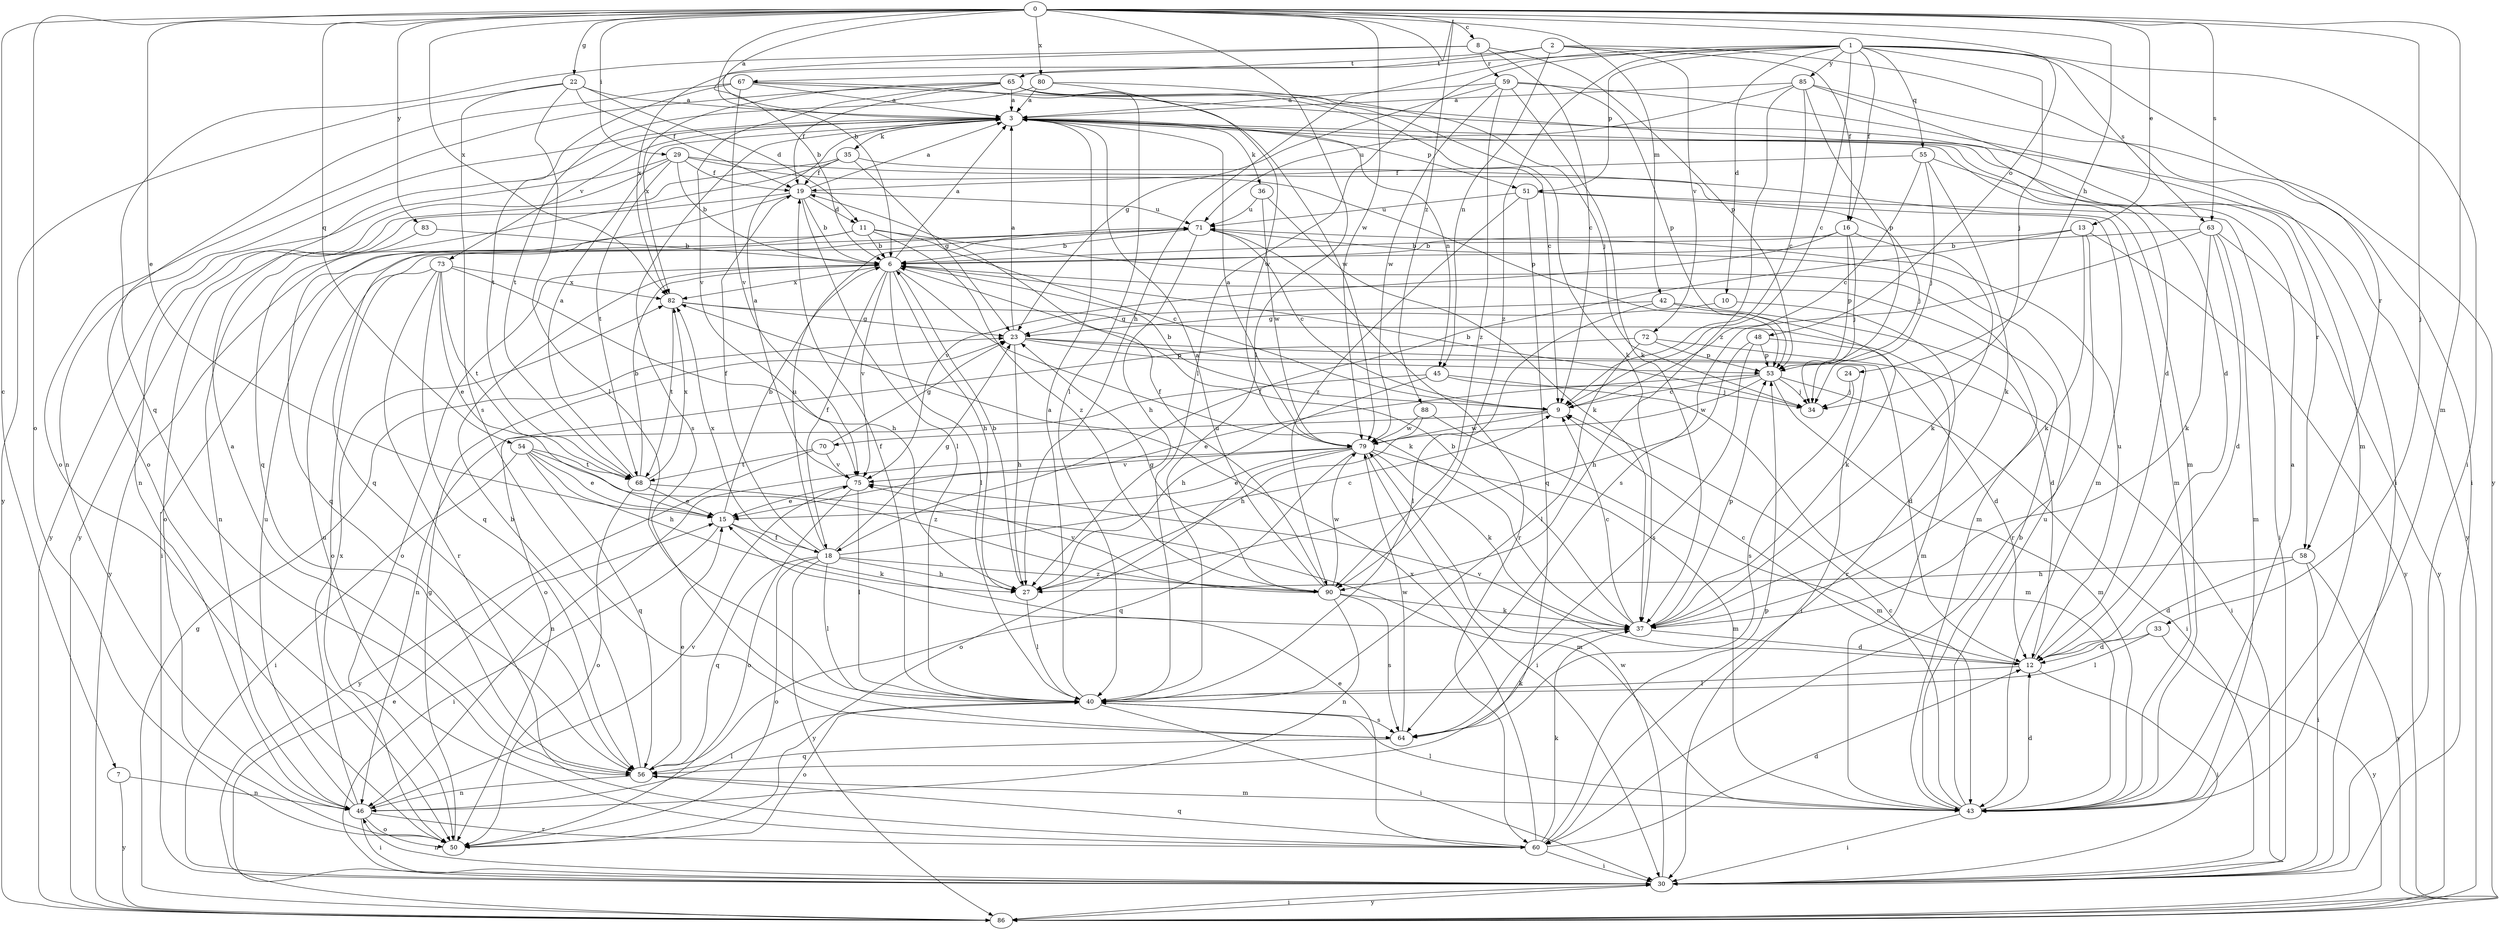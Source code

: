strict digraph  {
0;
1;
2;
3;
6;
7;
8;
9;
10;
11;
12;
13;
15;
16;
18;
19;
22;
23;
24;
27;
29;
30;
33;
34;
35;
36;
37;
40;
42;
43;
45;
46;
48;
50;
51;
53;
54;
55;
56;
58;
59;
60;
63;
64;
65;
67;
68;
70;
71;
72;
73;
75;
79;
80;
82;
83;
85;
86;
88;
90;
0 -> 3  [label=a];
0 -> 6  [label=b];
0 -> 7  [label=c];
0 -> 8  [label=c];
0 -> 13  [label=e];
0 -> 15  [label=e];
0 -> 22  [label=g];
0 -> 24  [label=h];
0 -> 29  [label=i];
0 -> 33  [label=j];
0 -> 40  [label=l];
0 -> 42  [label=m];
0 -> 43  [label=m];
0 -> 48  [label=o];
0 -> 50  [label=o];
0 -> 54  [label=q];
0 -> 63  [label=s];
0 -> 79  [label=w];
0 -> 80  [label=x];
0 -> 82  [label=x];
0 -> 83  [label=y];
0 -> 88  [label=z];
1 -> 9  [label=c];
1 -> 10  [label=d];
1 -> 16  [label=f];
1 -> 27  [label=h];
1 -> 30  [label=i];
1 -> 34  [label=j];
1 -> 40  [label=l];
1 -> 51  [label=p];
1 -> 55  [label=q];
1 -> 58  [label=r];
1 -> 63  [label=s];
1 -> 82  [label=x];
1 -> 85  [label=y];
1 -> 90  [label=z];
2 -> 16  [label=f];
2 -> 45  [label=n];
2 -> 65  [label=t];
2 -> 67  [label=t];
2 -> 72  [label=v];
2 -> 86  [label=y];
3 -> 35  [label=k];
3 -> 36  [label=k];
3 -> 43  [label=m];
3 -> 45  [label=n];
3 -> 46  [label=n];
3 -> 51  [label=p];
3 -> 58  [label=r];
3 -> 64  [label=s];
3 -> 73  [label=v];
6 -> 3  [label=a];
6 -> 18  [label=f];
6 -> 27  [label=h];
6 -> 37  [label=k];
6 -> 40  [label=l];
6 -> 50  [label=o];
6 -> 75  [label=v];
6 -> 82  [label=x];
7 -> 46  [label=n];
7 -> 86  [label=y];
8 -> 6  [label=b];
8 -> 9  [label=c];
8 -> 53  [label=p];
8 -> 56  [label=q];
8 -> 59  [label=r];
9 -> 6  [label=b];
9 -> 70  [label=u];
9 -> 79  [label=w];
10 -> 23  [label=g];
10 -> 60  [label=r];
11 -> 6  [label=b];
11 -> 9  [label=c];
11 -> 43  [label=m];
11 -> 56  [label=q];
11 -> 86  [label=y];
11 -> 90  [label=z];
12 -> 9  [label=c];
12 -> 30  [label=i];
12 -> 40  [label=l];
12 -> 71  [label=u];
12 -> 75  [label=v];
13 -> 6  [label=b];
13 -> 18  [label=f];
13 -> 37  [label=k];
13 -> 60  [label=r];
13 -> 86  [label=y];
15 -> 6  [label=b];
15 -> 18  [label=f];
15 -> 30  [label=i];
15 -> 37  [label=k];
16 -> 6  [label=b];
16 -> 34  [label=j];
16 -> 37  [label=k];
16 -> 53  [label=p];
16 -> 75  [label=v];
18 -> 9  [label=c];
18 -> 19  [label=f];
18 -> 23  [label=g];
18 -> 27  [label=h];
18 -> 40  [label=l];
18 -> 50  [label=o];
18 -> 56  [label=q];
18 -> 71  [label=u];
18 -> 82  [label=x];
18 -> 86  [label=y];
18 -> 90  [label=z];
19 -> 3  [label=a];
19 -> 6  [label=b];
19 -> 11  [label=d];
19 -> 40  [label=l];
19 -> 50  [label=o];
19 -> 56  [label=q];
19 -> 71  [label=u];
22 -> 3  [label=a];
22 -> 11  [label=d];
22 -> 19  [label=f];
22 -> 40  [label=l];
22 -> 64  [label=s];
22 -> 86  [label=y];
23 -> 3  [label=a];
23 -> 12  [label=d];
23 -> 27  [label=h];
23 -> 30  [label=i];
23 -> 53  [label=p];
24 -> 34  [label=j];
24 -> 64  [label=s];
27 -> 6  [label=b];
27 -> 40  [label=l];
29 -> 6  [label=b];
29 -> 19  [label=f];
29 -> 43  [label=m];
29 -> 46  [label=n];
29 -> 53  [label=p];
29 -> 68  [label=t];
29 -> 86  [label=y];
30 -> 15  [label=e];
30 -> 46  [label=n];
30 -> 79  [label=w];
30 -> 86  [label=y];
33 -> 12  [label=d];
33 -> 40  [label=l];
33 -> 86  [label=y];
34 -> 6  [label=b];
35 -> 19  [label=f];
35 -> 23  [label=g];
35 -> 43  [label=m];
35 -> 56  [label=q];
35 -> 86  [label=y];
36 -> 37  [label=k];
36 -> 71  [label=u];
36 -> 79  [label=w];
37 -> 6  [label=b];
37 -> 9  [label=c];
37 -> 12  [label=d];
37 -> 53  [label=p];
40 -> 3  [label=a];
40 -> 19  [label=f];
40 -> 30  [label=i];
40 -> 50  [label=o];
40 -> 64  [label=s];
42 -> 12  [label=d];
42 -> 23  [label=g];
42 -> 37  [label=k];
42 -> 40  [label=l];
43 -> 3  [label=a];
43 -> 6  [label=b];
43 -> 9  [label=c];
43 -> 12  [label=d];
43 -> 30  [label=i];
43 -> 40  [label=l];
43 -> 71  [label=u];
45 -> 27  [label=h];
45 -> 34  [label=j];
45 -> 43  [label=m];
45 -> 46  [label=n];
46 -> 30  [label=i];
46 -> 40  [label=l];
46 -> 50  [label=o];
46 -> 60  [label=r];
46 -> 71  [label=u];
46 -> 75  [label=v];
46 -> 82  [label=x];
48 -> 12  [label=d];
48 -> 27  [label=h];
48 -> 53  [label=p];
48 -> 64  [label=s];
50 -> 23  [label=g];
51 -> 30  [label=i];
51 -> 34  [label=j];
51 -> 56  [label=q];
51 -> 71  [label=u];
51 -> 90  [label=z];
53 -> 9  [label=c];
53 -> 15  [label=e];
53 -> 30  [label=i];
53 -> 34  [label=j];
53 -> 43  [label=m];
53 -> 79  [label=w];
54 -> 15  [label=e];
54 -> 27  [label=h];
54 -> 30  [label=i];
54 -> 56  [label=q];
54 -> 68  [label=t];
54 -> 90  [label=z];
55 -> 9  [label=c];
55 -> 19  [label=f];
55 -> 34  [label=j];
55 -> 37  [label=k];
55 -> 86  [label=y];
56 -> 3  [label=a];
56 -> 6  [label=b];
56 -> 15  [label=e];
56 -> 43  [label=m];
56 -> 46  [label=n];
58 -> 12  [label=d];
58 -> 27  [label=h];
58 -> 30  [label=i];
58 -> 86  [label=y];
59 -> 3  [label=a];
59 -> 23  [label=g];
59 -> 37  [label=k];
59 -> 43  [label=m];
59 -> 53  [label=p];
59 -> 79  [label=w];
59 -> 90  [label=z];
60 -> 12  [label=d];
60 -> 15  [label=e];
60 -> 30  [label=i];
60 -> 37  [label=k];
60 -> 53  [label=p];
60 -> 56  [label=q];
60 -> 71  [label=u];
60 -> 82  [label=x];
63 -> 6  [label=b];
63 -> 12  [label=d];
63 -> 37  [label=k];
63 -> 43  [label=m];
63 -> 64  [label=s];
63 -> 86  [label=y];
64 -> 37  [label=k];
64 -> 56  [label=q];
64 -> 79  [label=w];
65 -> 3  [label=a];
65 -> 9  [label=c];
65 -> 12  [label=d];
65 -> 19  [label=f];
65 -> 37  [label=k];
65 -> 50  [label=o];
65 -> 75  [label=v];
65 -> 79  [label=w];
65 -> 82  [label=x];
67 -> 3  [label=a];
67 -> 30  [label=i];
67 -> 40  [label=l];
67 -> 50  [label=o];
67 -> 68  [label=t];
67 -> 75  [label=v];
68 -> 3  [label=a];
68 -> 6  [label=b];
68 -> 15  [label=e];
68 -> 43  [label=m];
68 -> 50  [label=o];
68 -> 82  [label=x];
70 -> 23  [label=g];
70 -> 68  [label=t];
70 -> 75  [label=v];
70 -> 86  [label=y];
71 -> 6  [label=b];
71 -> 9  [label=c];
71 -> 27  [label=h];
71 -> 30  [label=i];
71 -> 60  [label=r];
72 -> 30  [label=i];
72 -> 40  [label=l];
72 -> 50  [label=o];
72 -> 53  [label=p];
73 -> 15  [label=e];
73 -> 27  [label=h];
73 -> 50  [label=o];
73 -> 56  [label=q];
73 -> 60  [label=r];
73 -> 68  [label=t];
73 -> 82  [label=x];
75 -> 3  [label=a];
75 -> 15  [label=e];
75 -> 40  [label=l];
75 -> 50  [label=o];
79 -> 3  [label=a];
79 -> 15  [label=e];
79 -> 30  [label=i];
79 -> 37  [label=k];
79 -> 43  [label=m];
79 -> 46  [label=n];
79 -> 50  [label=o];
79 -> 56  [label=q];
79 -> 75  [label=v];
80 -> 3  [label=a];
80 -> 34  [label=j];
80 -> 68  [label=t];
80 -> 79  [label=w];
82 -> 23  [label=g];
82 -> 43  [label=m];
82 -> 68  [label=t];
83 -> 6  [label=b];
83 -> 46  [label=n];
85 -> 3  [label=a];
85 -> 9  [label=c];
85 -> 12  [label=d];
85 -> 30  [label=i];
85 -> 53  [label=p];
85 -> 71  [label=u];
85 -> 90  [label=z];
86 -> 23  [label=g];
86 -> 30  [label=i];
88 -> 27  [label=h];
88 -> 43  [label=m];
88 -> 79  [label=w];
90 -> 3  [label=a];
90 -> 19  [label=f];
90 -> 23  [label=g];
90 -> 37  [label=k];
90 -> 46  [label=n];
90 -> 64  [label=s];
90 -> 75  [label=v];
90 -> 79  [label=w];
}
